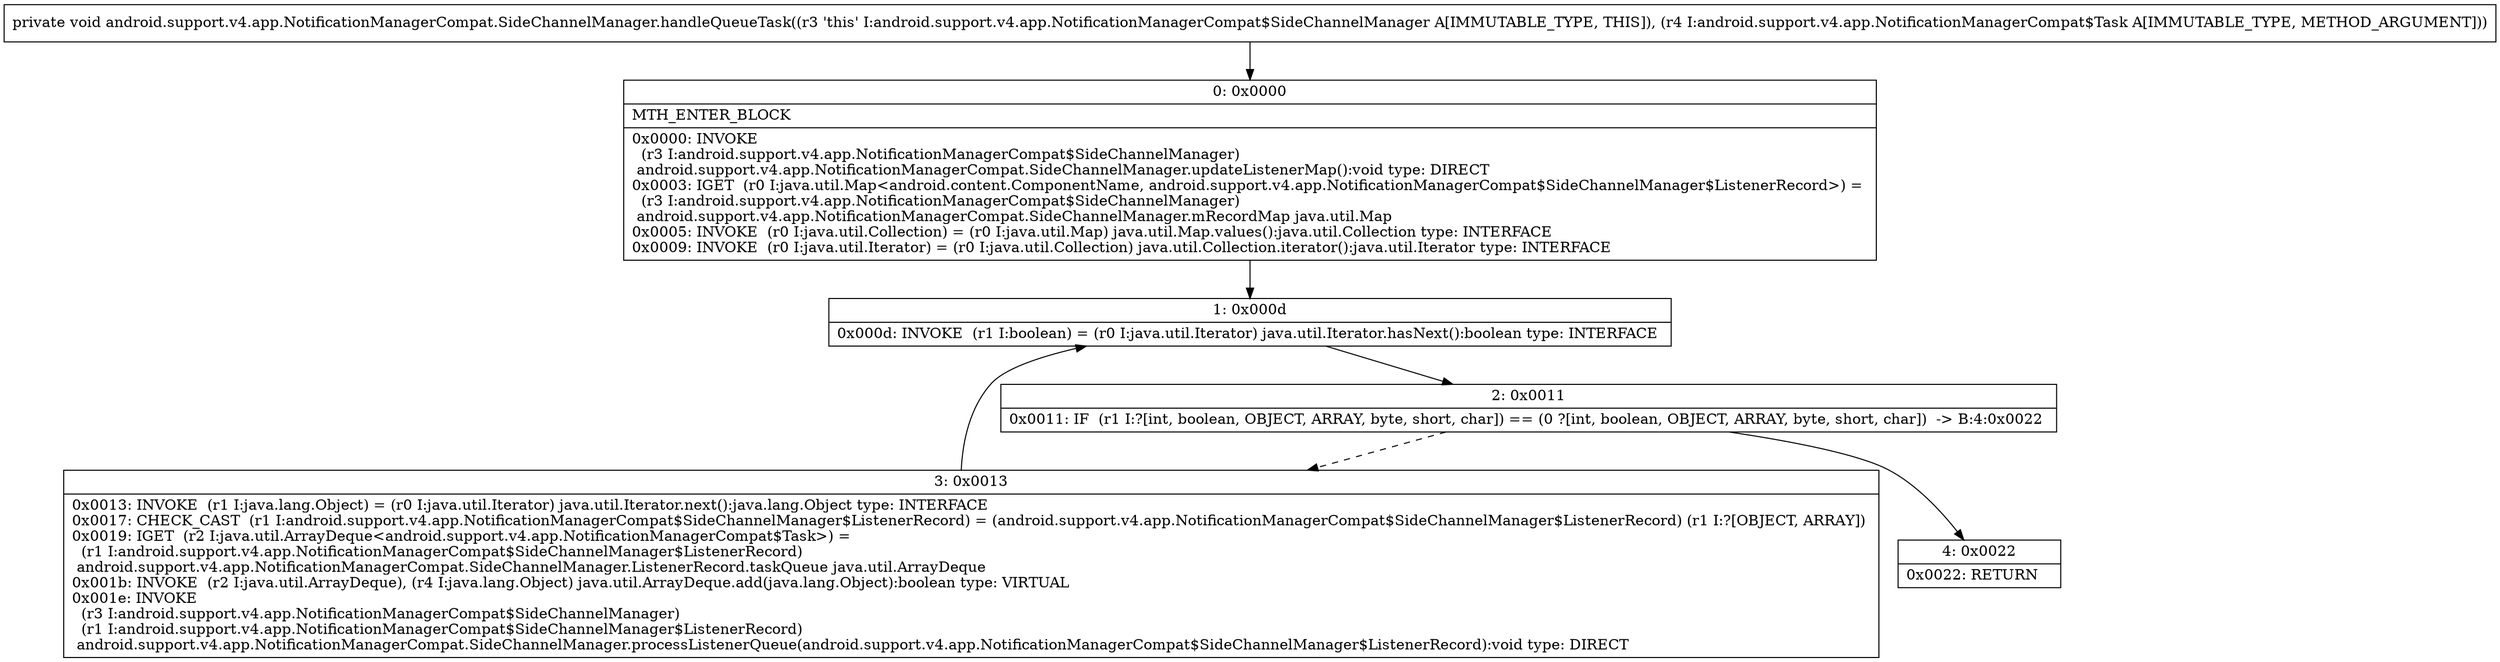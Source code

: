 digraph "CFG forandroid.support.v4.app.NotificationManagerCompat.SideChannelManager.handleQueueTask(Landroid\/support\/v4\/app\/NotificationManagerCompat$Task;)V" {
Node_0 [shape=record,label="{0\:\ 0x0000|MTH_ENTER_BLOCK\l|0x0000: INVOKE  \l  (r3 I:android.support.v4.app.NotificationManagerCompat$SideChannelManager)\l android.support.v4.app.NotificationManagerCompat.SideChannelManager.updateListenerMap():void type: DIRECT \l0x0003: IGET  (r0 I:java.util.Map\<android.content.ComponentName, android.support.v4.app.NotificationManagerCompat$SideChannelManager$ListenerRecord\>) = \l  (r3 I:android.support.v4.app.NotificationManagerCompat$SideChannelManager)\l android.support.v4.app.NotificationManagerCompat.SideChannelManager.mRecordMap java.util.Map \l0x0005: INVOKE  (r0 I:java.util.Collection) = (r0 I:java.util.Map) java.util.Map.values():java.util.Collection type: INTERFACE \l0x0009: INVOKE  (r0 I:java.util.Iterator) = (r0 I:java.util.Collection) java.util.Collection.iterator():java.util.Iterator type: INTERFACE \l}"];
Node_1 [shape=record,label="{1\:\ 0x000d|0x000d: INVOKE  (r1 I:boolean) = (r0 I:java.util.Iterator) java.util.Iterator.hasNext():boolean type: INTERFACE \l}"];
Node_2 [shape=record,label="{2\:\ 0x0011|0x0011: IF  (r1 I:?[int, boolean, OBJECT, ARRAY, byte, short, char]) == (0 ?[int, boolean, OBJECT, ARRAY, byte, short, char])  \-\> B:4:0x0022 \l}"];
Node_3 [shape=record,label="{3\:\ 0x0013|0x0013: INVOKE  (r1 I:java.lang.Object) = (r0 I:java.util.Iterator) java.util.Iterator.next():java.lang.Object type: INTERFACE \l0x0017: CHECK_CAST  (r1 I:android.support.v4.app.NotificationManagerCompat$SideChannelManager$ListenerRecord) = (android.support.v4.app.NotificationManagerCompat$SideChannelManager$ListenerRecord) (r1 I:?[OBJECT, ARRAY]) \l0x0019: IGET  (r2 I:java.util.ArrayDeque\<android.support.v4.app.NotificationManagerCompat$Task\>) = \l  (r1 I:android.support.v4.app.NotificationManagerCompat$SideChannelManager$ListenerRecord)\l android.support.v4.app.NotificationManagerCompat.SideChannelManager.ListenerRecord.taskQueue java.util.ArrayDeque \l0x001b: INVOKE  (r2 I:java.util.ArrayDeque), (r4 I:java.lang.Object) java.util.ArrayDeque.add(java.lang.Object):boolean type: VIRTUAL \l0x001e: INVOKE  \l  (r3 I:android.support.v4.app.NotificationManagerCompat$SideChannelManager)\l  (r1 I:android.support.v4.app.NotificationManagerCompat$SideChannelManager$ListenerRecord)\l android.support.v4.app.NotificationManagerCompat.SideChannelManager.processListenerQueue(android.support.v4.app.NotificationManagerCompat$SideChannelManager$ListenerRecord):void type: DIRECT \l}"];
Node_4 [shape=record,label="{4\:\ 0x0022|0x0022: RETURN   \l}"];
MethodNode[shape=record,label="{private void android.support.v4.app.NotificationManagerCompat.SideChannelManager.handleQueueTask((r3 'this' I:android.support.v4.app.NotificationManagerCompat$SideChannelManager A[IMMUTABLE_TYPE, THIS]), (r4 I:android.support.v4.app.NotificationManagerCompat$Task A[IMMUTABLE_TYPE, METHOD_ARGUMENT])) }"];
MethodNode -> Node_0;
Node_0 -> Node_1;
Node_1 -> Node_2;
Node_2 -> Node_3[style=dashed];
Node_2 -> Node_4;
Node_3 -> Node_1;
}

